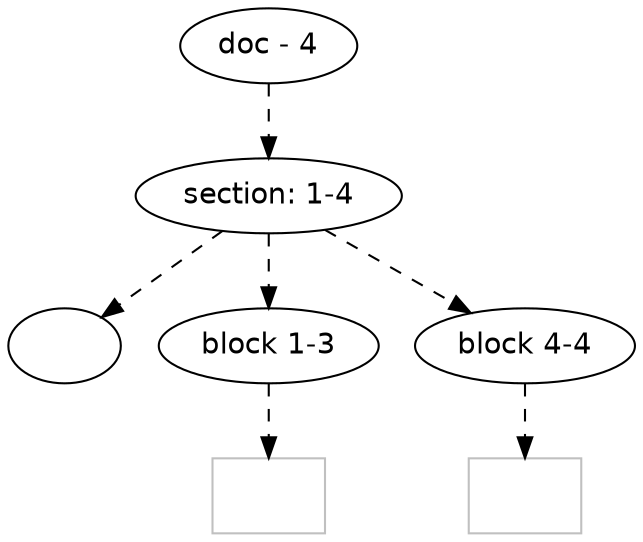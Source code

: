 digraph hierarchy {

node [fontname=Helvetica]
edge [style=dashed]

doc_0 [label="doc - 4"]

doc_0 -> { section_1}
{rank=same; section_1}

section_1 [label="section: 1-4"]

section_1 -> { header_2 block_3 block_4}
{rank=same; header_2 block_3 block_4}

header_2 [label=""]
block_3 [label="block 1-3"]
block_4 [label="block 4-4"]


block_3 -> leaf_5
leaf_5  [color=Gray,shape=rectangle,fontname=Inconsolata,label=""]
block_4 -> leaf_6
leaf_6  [color=Gray,shape=rectangle,fontname=Inconsolata,label=""]
}
